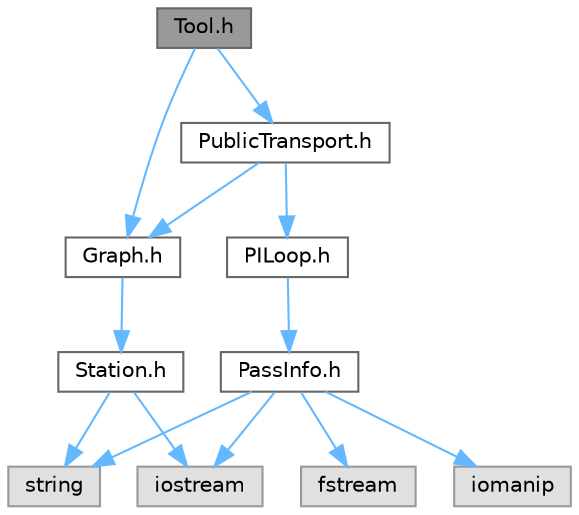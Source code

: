 digraph "Tool.h"
{
 // LATEX_PDF_SIZE
  bgcolor="transparent";
  edge [fontname=Helvetica,fontsize=10,labelfontname=Helvetica,labelfontsize=10];
  node [fontname=Helvetica,fontsize=10,shape=box,height=0.2,width=0.4];
  Node1 [label="Tool.h",height=0.2,width=0.4,color="gray40", fillcolor="grey60", style="filled", fontcolor="black",tooltip=" "];
  Node1 -> Node2 [color="steelblue1",style="solid"];
  Node2 [label="Graph.h",height=0.2,width=0.4,color="grey40", fillcolor="white", style="filled",URL="$_graph_8h.html",tooltip=" "];
  Node2 -> Node3 [color="steelblue1",style="solid"];
  Node3 [label="Station.h",height=0.2,width=0.4,color="grey40", fillcolor="white", style="filled",URL="$_station_8h.html",tooltip=" "];
  Node3 -> Node4 [color="steelblue1",style="solid"];
  Node4 [label="string",height=0.2,width=0.4,color="grey60", fillcolor="#E0E0E0", style="filled",tooltip=" "];
  Node3 -> Node5 [color="steelblue1",style="solid"];
  Node5 [label="iostream",height=0.2,width=0.4,color="grey60", fillcolor="#E0E0E0", style="filled",tooltip=" "];
  Node1 -> Node6 [color="steelblue1",style="solid"];
  Node6 [label="PublicTransport.h",height=0.2,width=0.4,color="grey40", fillcolor="white", style="filled",URL="$_public_transport_8h.html",tooltip=" "];
  Node6 -> Node2 [color="steelblue1",style="solid"];
  Node6 -> Node7 [color="steelblue1",style="solid"];
  Node7 [label="PILoop.h",height=0.2,width=0.4,color="grey40", fillcolor="white", style="filled",URL="$_p_i_loop_8h.html",tooltip=" "];
  Node7 -> Node8 [color="steelblue1",style="solid"];
  Node8 [label="PassInfo.h",height=0.2,width=0.4,color="grey40", fillcolor="white", style="filled",URL="$_pass_info_8h.html",tooltip=" "];
  Node8 -> Node4 [color="steelblue1",style="solid"];
  Node8 -> Node5 [color="steelblue1",style="solid"];
  Node8 -> Node9 [color="steelblue1",style="solid"];
  Node9 [label="fstream",height=0.2,width=0.4,color="grey60", fillcolor="#E0E0E0", style="filled",tooltip=" "];
  Node8 -> Node10 [color="steelblue1",style="solid"];
  Node10 [label="iomanip",height=0.2,width=0.4,color="grey60", fillcolor="#E0E0E0", style="filled",tooltip=" "];
}
